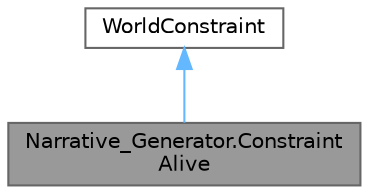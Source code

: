 digraph "Narrative_Generator.ConstraintAlive"
{
 // LATEX_PDF_SIZE
  bgcolor="transparent";
  edge [fontname=Helvetica,fontsize=10,labelfontname=Helvetica,labelfontsize=10];
  node [fontname=Helvetica,fontsize=10,shape=box,height=0.2,width=0.4];
  Node1 [label="Narrative_Generator.Constraint\lAlive",height=0.2,width=0.4,color="gray40", fillcolor="grey60", style="filled", fontcolor="black",tooltip="A class that implements constraints imposed by story on the lifetime of an agent."];
  Node2 -> Node1 [dir="back",color="steelblue1",style="solid"];
  Node2 [label="WorldConstraint",height=0.2,width=0.4,color="gray40", fillcolor="white", style="filled",URL="$class_narrative___generator_1_1_world_constraint.html",tooltip="The base class for implementing the constraints imposed on the story."];
}
